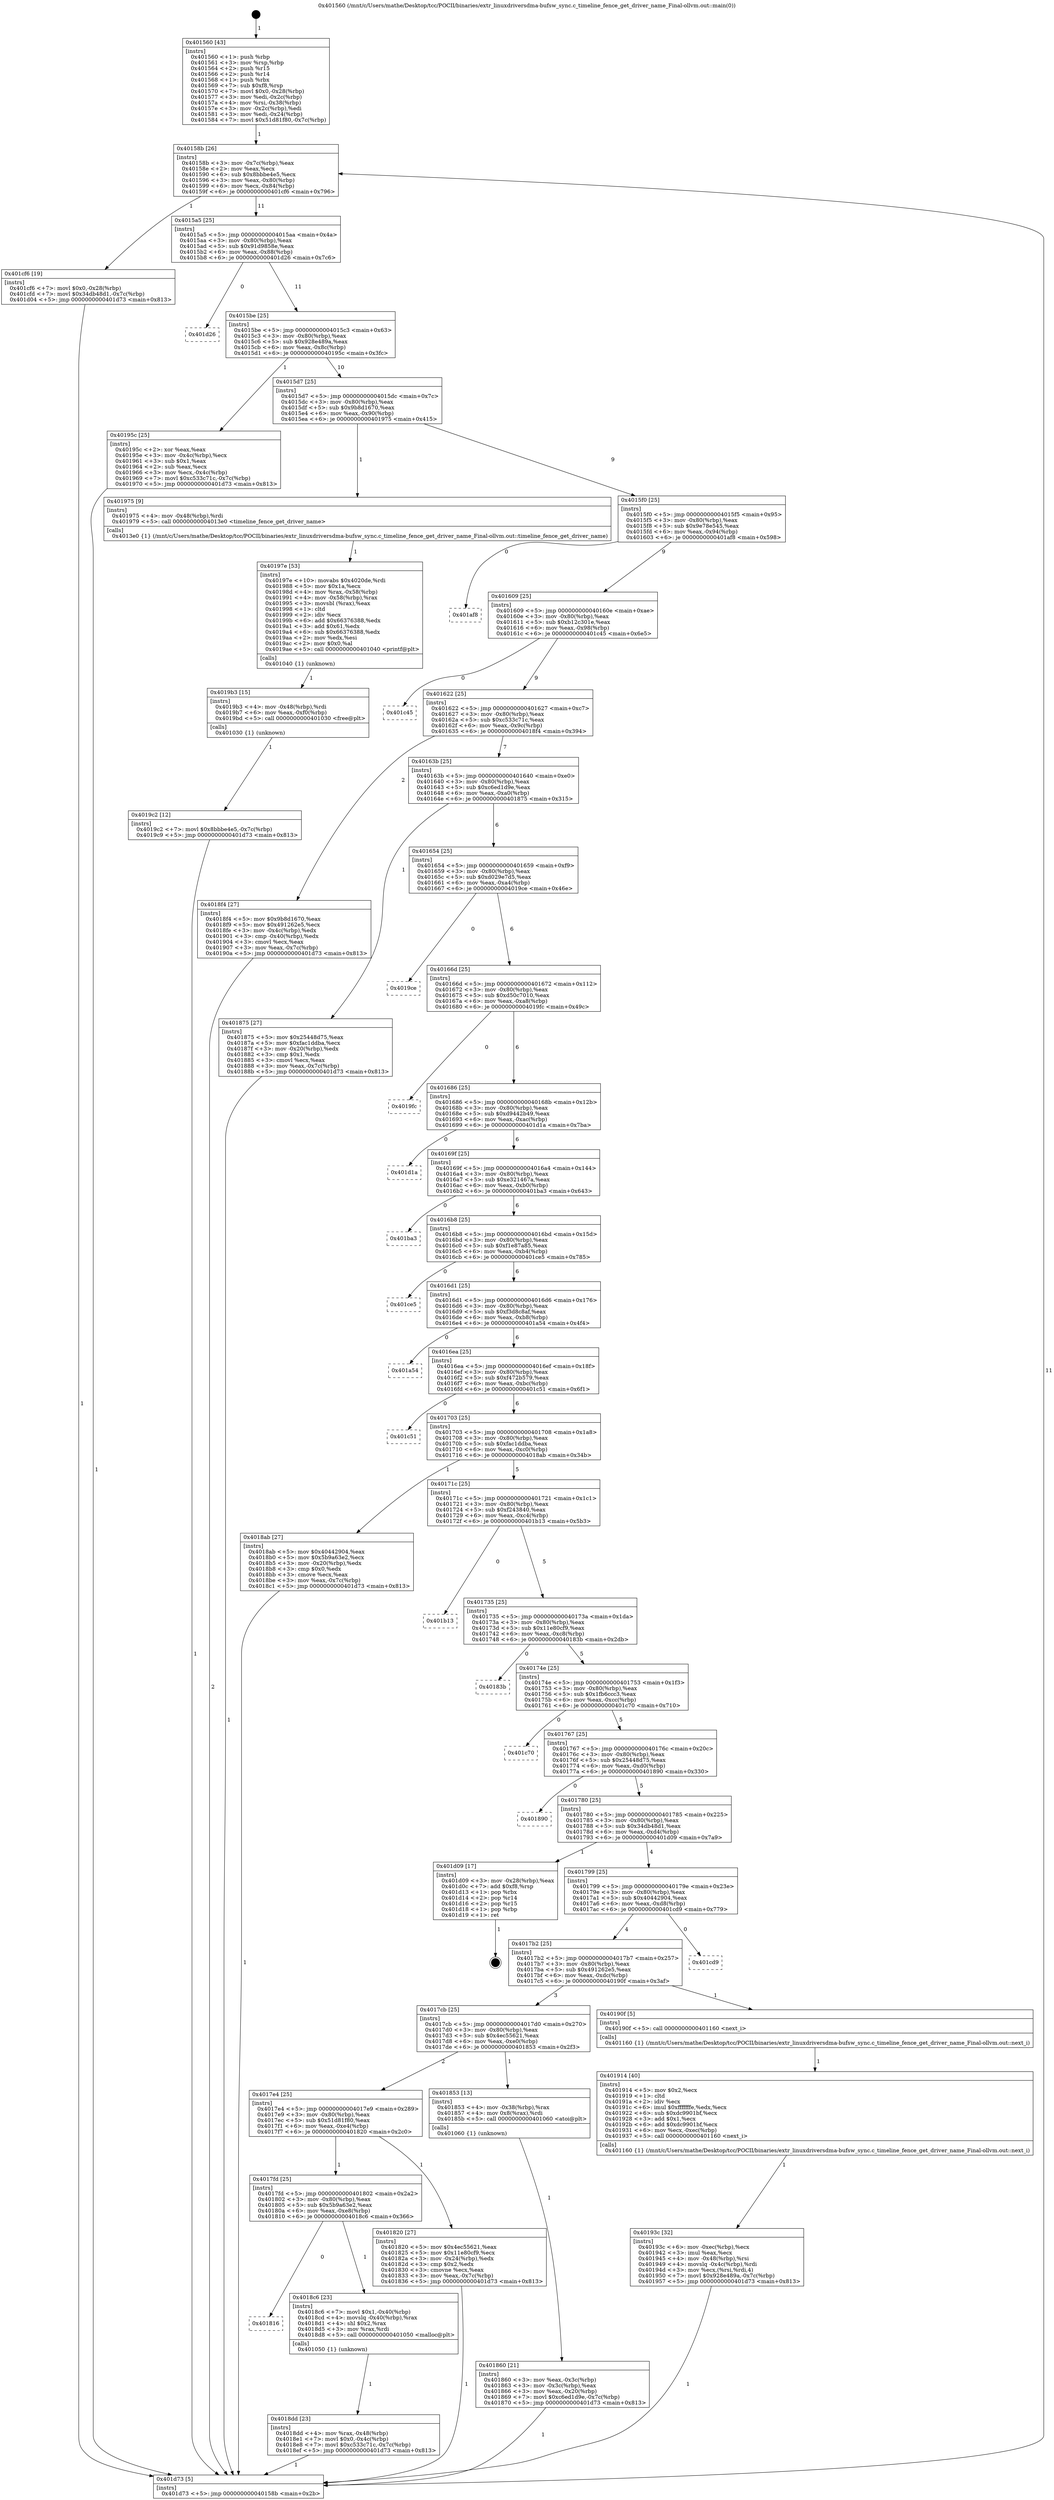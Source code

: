 digraph "0x401560" {
  label = "0x401560 (/mnt/c/Users/mathe/Desktop/tcc/POCII/binaries/extr_linuxdriversdma-bufsw_sync.c_timeline_fence_get_driver_name_Final-ollvm.out::main(0))"
  labelloc = "t"
  node[shape=record]

  Entry [label="",width=0.3,height=0.3,shape=circle,fillcolor=black,style=filled]
  "0x40158b" [label="{
     0x40158b [26]\l
     | [instrs]\l
     &nbsp;&nbsp;0x40158b \<+3\>: mov -0x7c(%rbp),%eax\l
     &nbsp;&nbsp;0x40158e \<+2\>: mov %eax,%ecx\l
     &nbsp;&nbsp;0x401590 \<+6\>: sub $0x8bbbe4e5,%ecx\l
     &nbsp;&nbsp;0x401596 \<+3\>: mov %eax,-0x80(%rbp)\l
     &nbsp;&nbsp;0x401599 \<+6\>: mov %ecx,-0x84(%rbp)\l
     &nbsp;&nbsp;0x40159f \<+6\>: je 0000000000401cf6 \<main+0x796\>\l
  }"]
  "0x401cf6" [label="{
     0x401cf6 [19]\l
     | [instrs]\l
     &nbsp;&nbsp;0x401cf6 \<+7\>: movl $0x0,-0x28(%rbp)\l
     &nbsp;&nbsp;0x401cfd \<+7\>: movl $0x34db48d1,-0x7c(%rbp)\l
     &nbsp;&nbsp;0x401d04 \<+5\>: jmp 0000000000401d73 \<main+0x813\>\l
  }"]
  "0x4015a5" [label="{
     0x4015a5 [25]\l
     | [instrs]\l
     &nbsp;&nbsp;0x4015a5 \<+5\>: jmp 00000000004015aa \<main+0x4a\>\l
     &nbsp;&nbsp;0x4015aa \<+3\>: mov -0x80(%rbp),%eax\l
     &nbsp;&nbsp;0x4015ad \<+5\>: sub $0x91d9858e,%eax\l
     &nbsp;&nbsp;0x4015b2 \<+6\>: mov %eax,-0x88(%rbp)\l
     &nbsp;&nbsp;0x4015b8 \<+6\>: je 0000000000401d26 \<main+0x7c6\>\l
  }"]
  Exit [label="",width=0.3,height=0.3,shape=circle,fillcolor=black,style=filled,peripheries=2]
  "0x401d26" [label="{
     0x401d26\l
  }", style=dashed]
  "0x4015be" [label="{
     0x4015be [25]\l
     | [instrs]\l
     &nbsp;&nbsp;0x4015be \<+5\>: jmp 00000000004015c3 \<main+0x63\>\l
     &nbsp;&nbsp;0x4015c3 \<+3\>: mov -0x80(%rbp),%eax\l
     &nbsp;&nbsp;0x4015c6 \<+5\>: sub $0x928e489a,%eax\l
     &nbsp;&nbsp;0x4015cb \<+6\>: mov %eax,-0x8c(%rbp)\l
     &nbsp;&nbsp;0x4015d1 \<+6\>: je 000000000040195c \<main+0x3fc\>\l
  }"]
  "0x4019c2" [label="{
     0x4019c2 [12]\l
     | [instrs]\l
     &nbsp;&nbsp;0x4019c2 \<+7\>: movl $0x8bbbe4e5,-0x7c(%rbp)\l
     &nbsp;&nbsp;0x4019c9 \<+5\>: jmp 0000000000401d73 \<main+0x813\>\l
  }"]
  "0x40195c" [label="{
     0x40195c [25]\l
     | [instrs]\l
     &nbsp;&nbsp;0x40195c \<+2\>: xor %eax,%eax\l
     &nbsp;&nbsp;0x40195e \<+3\>: mov -0x4c(%rbp),%ecx\l
     &nbsp;&nbsp;0x401961 \<+3\>: sub $0x1,%eax\l
     &nbsp;&nbsp;0x401964 \<+2\>: sub %eax,%ecx\l
     &nbsp;&nbsp;0x401966 \<+3\>: mov %ecx,-0x4c(%rbp)\l
     &nbsp;&nbsp;0x401969 \<+7\>: movl $0xc533c71c,-0x7c(%rbp)\l
     &nbsp;&nbsp;0x401970 \<+5\>: jmp 0000000000401d73 \<main+0x813\>\l
  }"]
  "0x4015d7" [label="{
     0x4015d7 [25]\l
     | [instrs]\l
     &nbsp;&nbsp;0x4015d7 \<+5\>: jmp 00000000004015dc \<main+0x7c\>\l
     &nbsp;&nbsp;0x4015dc \<+3\>: mov -0x80(%rbp),%eax\l
     &nbsp;&nbsp;0x4015df \<+5\>: sub $0x9b8d1670,%eax\l
     &nbsp;&nbsp;0x4015e4 \<+6\>: mov %eax,-0x90(%rbp)\l
     &nbsp;&nbsp;0x4015ea \<+6\>: je 0000000000401975 \<main+0x415\>\l
  }"]
  "0x4019b3" [label="{
     0x4019b3 [15]\l
     | [instrs]\l
     &nbsp;&nbsp;0x4019b3 \<+4\>: mov -0x48(%rbp),%rdi\l
     &nbsp;&nbsp;0x4019b7 \<+6\>: mov %eax,-0xf0(%rbp)\l
     &nbsp;&nbsp;0x4019bd \<+5\>: call 0000000000401030 \<free@plt\>\l
     | [calls]\l
     &nbsp;&nbsp;0x401030 \{1\} (unknown)\l
  }"]
  "0x401975" [label="{
     0x401975 [9]\l
     | [instrs]\l
     &nbsp;&nbsp;0x401975 \<+4\>: mov -0x48(%rbp),%rdi\l
     &nbsp;&nbsp;0x401979 \<+5\>: call 00000000004013e0 \<timeline_fence_get_driver_name\>\l
     | [calls]\l
     &nbsp;&nbsp;0x4013e0 \{1\} (/mnt/c/Users/mathe/Desktop/tcc/POCII/binaries/extr_linuxdriversdma-bufsw_sync.c_timeline_fence_get_driver_name_Final-ollvm.out::timeline_fence_get_driver_name)\l
  }"]
  "0x4015f0" [label="{
     0x4015f0 [25]\l
     | [instrs]\l
     &nbsp;&nbsp;0x4015f0 \<+5\>: jmp 00000000004015f5 \<main+0x95\>\l
     &nbsp;&nbsp;0x4015f5 \<+3\>: mov -0x80(%rbp),%eax\l
     &nbsp;&nbsp;0x4015f8 \<+5\>: sub $0x9e78e545,%eax\l
     &nbsp;&nbsp;0x4015fd \<+6\>: mov %eax,-0x94(%rbp)\l
     &nbsp;&nbsp;0x401603 \<+6\>: je 0000000000401af8 \<main+0x598\>\l
  }"]
  "0x40197e" [label="{
     0x40197e [53]\l
     | [instrs]\l
     &nbsp;&nbsp;0x40197e \<+10\>: movabs $0x4020de,%rdi\l
     &nbsp;&nbsp;0x401988 \<+5\>: mov $0x1a,%ecx\l
     &nbsp;&nbsp;0x40198d \<+4\>: mov %rax,-0x58(%rbp)\l
     &nbsp;&nbsp;0x401991 \<+4\>: mov -0x58(%rbp),%rax\l
     &nbsp;&nbsp;0x401995 \<+3\>: movsbl (%rax),%eax\l
     &nbsp;&nbsp;0x401998 \<+1\>: cltd\l
     &nbsp;&nbsp;0x401999 \<+2\>: idiv %ecx\l
     &nbsp;&nbsp;0x40199b \<+6\>: add $0x66376388,%edx\l
     &nbsp;&nbsp;0x4019a1 \<+3\>: add $0x61,%edx\l
     &nbsp;&nbsp;0x4019a4 \<+6\>: sub $0x66376388,%edx\l
     &nbsp;&nbsp;0x4019aa \<+2\>: mov %edx,%esi\l
     &nbsp;&nbsp;0x4019ac \<+2\>: mov $0x0,%al\l
     &nbsp;&nbsp;0x4019ae \<+5\>: call 0000000000401040 \<printf@plt\>\l
     | [calls]\l
     &nbsp;&nbsp;0x401040 \{1\} (unknown)\l
  }"]
  "0x401af8" [label="{
     0x401af8\l
  }", style=dashed]
  "0x401609" [label="{
     0x401609 [25]\l
     | [instrs]\l
     &nbsp;&nbsp;0x401609 \<+5\>: jmp 000000000040160e \<main+0xae\>\l
     &nbsp;&nbsp;0x40160e \<+3\>: mov -0x80(%rbp),%eax\l
     &nbsp;&nbsp;0x401611 \<+5\>: sub $0xb12c301e,%eax\l
     &nbsp;&nbsp;0x401616 \<+6\>: mov %eax,-0x98(%rbp)\l
     &nbsp;&nbsp;0x40161c \<+6\>: je 0000000000401c45 \<main+0x6e5\>\l
  }"]
  "0x40193c" [label="{
     0x40193c [32]\l
     | [instrs]\l
     &nbsp;&nbsp;0x40193c \<+6\>: mov -0xec(%rbp),%ecx\l
     &nbsp;&nbsp;0x401942 \<+3\>: imul %eax,%ecx\l
     &nbsp;&nbsp;0x401945 \<+4\>: mov -0x48(%rbp),%rsi\l
     &nbsp;&nbsp;0x401949 \<+4\>: movslq -0x4c(%rbp),%rdi\l
     &nbsp;&nbsp;0x40194d \<+3\>: mov %ecx,(%rsi,%rdi,4)\l
     &nbsp;&nbsp;0x401950 \<+7\>: movl $0x928e489a,-0x7c(%rbp)\l
     &nbsp;&nbsp;0x401957 \<+5\>: jmp 0000000000401d73 \<main+0x813\>\l
  }"]
  "0x401c45" [label="{
     0x401c45\l
  }", style=dashed]
  "0x401622" [label="{
     0x401622 [25]\l
     | [instrs]\l
     &nbsp;&nbsp;0x401622 \<+5\>: jmp 0000000000401627 \<main+0xc7\>\l
     &nbsp;&nbsp;0x401627 \<+3\>: mov -0x80(%rbp),%eax\l
     &nbsp;&nbsp;0x40162a \<+5\>: sub $0xc533c71c,%eax\l
     &nbsp;&nbsp;0x40162f \<+6\>: mov %eax,-0x9c(%rbp)\l
     &nbsp;&nbsp;0x401635 \<+6\>: je 00000000004018f4 \<main+0x394\>\l
  }"]
  "0x401914" [label="{
     0x401914 [40]\l
     | [instrs]\l
     &nbsp;&nbsp;0x401914 \<+5\>: mov $0x2,%ecx\l
     &nbsp;&nbsp;0x401919 \<+1\>: cltd\l
     &nbsp;&nbsp;0x40191a \<+2\>: idiv %ecx\l
     &nbsp;&nbsp;0x40191c \<+6\>: imul $0xfffffffe,%edx,%ecx\l
     &nbsp;&nbsp;0x401922 \<+6\>: sub $0xdc9901bf,%ecx\l
     &nbsp;&nbsp;0x401928 \<+3\>: add $0x1,%ecx\l
     &nbsp;&nbsp;0x40192b \<+6\>: add $0xdc9901bf,%ecx\l
     &nbsp;&nbsp;0x401931 \<+6\>: mov %ecx,-0xec(%rbp)\l
     &nbsp;&nbsp;0x401937 \<+5\>: call 0000000000401160 \<next_i\>\l
     | [calls]\l
     &nbsp;&nbsp;0x401160 \{1\} (/mnt/c/Users/mathe/Desktop/tcc/POCII/binaries/extr_linuxdriversdma-bufsw_sync.c_timeline_fence_get_driver_name_Final-ollvm.out::next_i)\l
  }"]
  "0x4018f4" [label="{
     0x4018f4 [27]\l
     | [instrs]\l
     &nbsp;&nbsp;0x4018f4 \<+5\>: mov $0x9b8d1670,%eax\l
     &nbsp;&nbsp;0x4018f9 \<+5\>: mov $0x491262e5,%ecx\l
     &nbsp;&nbsp;0x4018fe \<+3\>: mov -0x4c(%rbp),%edx\l
     &nbsp;&nbsp;0x401901 \<+3\>: cmp -0x40(%rbp),%edx\l
     &nbsp;&nbsp;0x401904 \<+3\>: cmovl %ecx,%eax\l
     &nbsp;&nbsp;0x401907 \<+3\>: mov %eax,-0x7c(%rbp)\l
     &nbsp;&nbsp;0x40190a \<+5\>: jmp 0000000000401d73 \<main+0x813\>\l
  }"]
  "0x40163b" [label="{
     0x40163b [25]\l
     | [instrs]\l
     &nbsp;&nbsp;0x40163b \<+5\>: jmp 0000000000401640 \<main+0xe0\>\l
     &nbsp;&nbsp;0x401640 \<+3\>: mov -0x80(%rbp),%eax\l
     &nbsp;&nbsp;0x401643 \<+5\>: sub $0xc6ed1d9e,%eax\l
     &nbsp;&nbsp;0x401648 \<+6\>: mov %eax,-0xa0(%rbp)\l
     &nbsp;&nbsp;0x40164e \<+6\>: je 0000000000401875 \<main+0x315\>\l
  }"]
  "0x4018dd" [label="{
     0x4018dd [23]\l
     | [instrs]\l
     &nbsp;&nbsp;0x4018dd \<+4\>: mov %rax,-0x48(%rbp)\l
     &nbsp;&nbsp;0x4018e1 \<+7\>: movl $0x0,-0x4c(%rbp)\l
     &nbsp;&nbsp;0x4018e8 \<+7\>: movl $0xc533c71c,-0x7c(%rbp)\l
     &nbsp;&nbsp;0x4018ef \<+5\>: jmp 0000000000401d73 \<main+0x813\>\l
  }"]
  "0x401875" [label="{
     0x401875 [27]\l
     | [instrs]\l
     &nbsp;&nbsp;0x401875 \<+5\>: mov $0x25448d75,%eax\l
     &nbsp;&nbsp;0x40187a \<+5\>: mov $0xfac1ddba,%ecx\l
     &nbsp;&nbsp;0x40187f \<+3\>: mov -0x20(%rbp),%edx\l
     &nbsp;&nbsp;0x401882 \<+3\>: cmp $0x1,%edx\l
     &nbsp;&nbsp;0x401885 \<+3\>: cmovl %ecx,%eax\l
     &nbsp;&nbsp;0x401888 \<+3\>: mov %eax,-0x7c(%rbp)\l
     &nbsp;&nbsp;0x40188b \<+5\>: jmp 0000000000401d73 \<main+0x813\>\l
  }"]
  "0x401654" [label="{
     0x401654 [25]\l
     | [instrs]\l
     &nbsp;&nbsp;0x401654 \<+5\>: jmp 0000000000401659 \<main+0xf9\>\l
     &nbsp;&nbsp;0x401659 \<+3\>: mov -0x80(%rbp),%eax\l
     &nbsp;&nbsp;0x40165c \<+5\>: sub $0xd029e7d5,%eax\l
     &nbsp;&nbsp;0x401661 \<+6\>: mov %eax,-0xa4(%rbp)\l
     &nbsp;&nbsp;0x401667 \<+6\>: je 00000000004019ce \<main+0x46e\>\l
  }"]
  "0x401816" [label="{
     0x401816\l
  }", style=dashed]
  "0x4019ce" [label="{
     0x4019ce\l
  }", style=dashed]
  "0x40166d" [label="{
     0x40166d [25]\l
     | [instrs]\l
     &nbsp;&nbsp;0x40166d \<+5\>: jmp 0000000000401672 \<main+0x112\>\l
     &nbsp;&nbsp;0x401672 \<+3\>: mov -0x80(%rbp),%eax\l
     &nbsp;&nbsp;0x401675 \<+5\>: sub $0xd50c7010,%eax\l
     &nbsp;&nbsp;0x40167a \<+6\>: mov %eax,-0xa8(%rbp)\l
     &nbsp;&nbsp;0x401680 \<+6\>: je 00000000004019fc \<main+0x49c\>\l
  }"]
  "0x4018c6" [label="{
     0x4018c6 [23]\l
     | [instrs]\l
     &nbsp;&nbsp;0x4018c6 \<+7\>: movl $0x1,-0x40(%rbp)\l
     &nbsp;&nbsp;0x4018cd \<+4\>: movslq -0x40(%rbp),%rax\l
     &nbsp;&nbsp;0x4018d1 \<+4\>: shl $0x2,%rax\l
     &nbsp;&nbsp;0x4018d5 \<+3\>: mov %rax,%rdi\l
     &nbsp;&nbsp;0x4018d8 \<+5\>: call 0000000000401050 \<malloc@plt\>\l
     | [calls]\l
     &nbsp;&nbsp;0x401050 \{1\} (unknown)\l
  }"]
  "0x4019fc" [label="{
     0x4019fc\l
  }", style=dashed]
  "0x401686" [label="{
     0x401686 [25]\l
     | [instrs]\l
     &nbsp;&nbsp;0x401686 \<+5\>: jmp 000000000040168b \<main+0x12b\>\l
     &nbsp;&nbsp;0x40168b \<+3\>: mov -0x80(%rbp),%eax\l
     &nbsp;&nbsp;0x40168e \<+5\>: sub $0xd9442b49,%eax\l
     &nbsp;&nbsp;0x401693 \<+6\>: mov %eax,-0xac(%rbp)\l
     &nbsp;&nbsp;0x401699 \<+6\>: je 0000000000401d1a \<main+0x7ba\>\l
  }"]
  "0x401860" [label="{
     0x401860 [21]\l
     | [instrs]\l
     &nbsp;&nbsp;0x401860 \<+3\>: mov %eax,-0x3c(%rbp)\l
     &nbsp;&nbsp;0x401863 \<+3\>: mov -0x3c(%rbp),%eax\l
     &nbsp;&nbsp;0x401866 \<+3\>: mov %eax,-0x20(%rbp)\l
     &nbsp;&nbsp;0x401869 \<+7\>: movl $0xc6ed1d9e,-0x7c(%rbp)\l
     &nbsp;&nbsp;0x401870 \<+5\>: jmp 0000000000401d73 \<main+0x813\>\l
  }"]
  "0x401d1a" [label="{
     0x401d1a\l
  }", style=dashed]
  "0x40169f" [label="{
     0x40169f [25]\l
     | [instrs]\l
     &nbsp;&nbsp;0x40169f \<+5\>: jmp 00000000004016a4 \<main+0x144\>\l
     &nbsp;&nbsp;0x4016a4 \<+3\>: mov -0x80(%rbp),%eax\l
     &nbsp;&nbsp;0x4016a7 \<+5\>: sub $0xe321467a,%eax\l
     &nbsp;&nbsp;0x4016ac \<+6\>: mov %eax,-0xb0(%rbp)\l
     &nbsp;&nbsp;0x4016b2 \<+6\>: je 0000000000401ba3 \<main+0x643\>\l
  }"]
  "0x401560" [label="{
     0x401560 [43]\l
     | [instrs]\l
     &nbsp;&nbsp;0x401560 \<+1\>: push %rbp\l
     &nbsp;&nbsp;0x401561 \<+3\>: mov %rsp,%rbp\l
     &nbsp;&nbsp;0x401564 \<+2\>: push %r15\l
     &nbsp;&nbsp;0x401566 \<+2\>: push %r14\l
     &nbsp;&nbsp;0x401568 \<+1\>: push %rbx\l
     &nbsp;&nbsp;0x401569 \<+7\>: sub $0xf8,%rsp\l
     &nbsp;&nbsp;0x401570 \<+7\>: movl $0x0,-0x28(%rbp)\l
     &nbsp;&nbsp;0x401577 \<+3\>: mov %edi,-0x2c(%rbp)\l
     &nbsp;&nbsp;0x40157a \<+4\>: mov %rsi,-0x38(%rbp)\l
     &nbsp;&nbsp;0x40157e \<+3\>: mov -0x2c(%rbp),%edi\l
     &nbsp;&nbsp;0x401581 \<+3\>: mov %edi,-0x24(%rbp)\l
     &nbsp;&nbsp;0x401584 \<+7\>: movl $0x51d81f80,-0x7c(%rbp)\l
  }"]
  "0x401ba3" [label="{
     0x401ba3\l
  }", style=dashed]
  "0x4016b8" [label="{
     0x4016b8 [25]\l
     | [instrs]\l
     &nbsp;&nbsp;0x4016b8 \<+5\>: jmp 00000000004016bd \<main+0x15d\>\l
     &nbsp;&nbsp;0x4016bd \<+3\>: mov -0x80(%rbp),%eax\l
     &nbsp;&nbsp;0x4016c0 \<+5\>: sub $0xf1e87a85,%eax\l
     &nbsp;&nbsp;0x4016c5 \<+6\>: mov %eax,-0xb4(%rbp)\l
     &nbsp;&nbsp;0x4016cb \<+6\>: je 0000000000401ce5 \<main+0x785\>\l
  }"]
  "0x401d73" [label="{
     0x401d73 [5]\l
     | [instrs]\l
     &nbsp;&nbsp;0x401d73 \<+5\>: jmp 000000000040158b \<main+0x2b\>\l
  }"]
  "0x401ce5" [label="{
     0x401ce5\l
  }", style=dashed]
  "0x4016d1" [label="{
     0x4016d1 [25]\l
     | [instrs]\l
     &nbsp;&nbsp;0x4016d1 \<+5\>: jmp 00000000004016d6 \<main+0x176\>\l
     &nbsp;&nbsp;0x4016d6 \<+3\>: mov -0x80(%rbp),%eax\l
     &nbsp;&nbsp;0x4016d9 \<+5\>: sub $0xf3d8c8af,%eax\l
     &nbsp;&nbsp;0x4016de \<+6\>: mov %eax,-0xb8(%rbp)\l
     &nbsp;&nbsp;0x4016e4 \<+6\>: je 0000000000401a54 \<main+0x4f4\>\l
  }"]
  "0x4017fd" [label="{
     0x4017fd [25]\l
     | [instrs]\l
     &nbsp;&nbsp;0x4017fd \<+5\>: jmp 0000000000401802 \<main+0x2a2\>\l
     &nbsp;&nbsp;0x401802 \<+3\>: mov -0x80(%rbp),%eax\l
     &nbsp;&nbsp;0x401805 \<+5\>: sub $0x5b9a63e2,%eax\l
     &nbsp;&nbsp;0x40180a \<+6\>: mov %eax,-0xe8(%rbp)\l
     &nbsp;&nbsp;0x401810 \<+6\>: je 00000000004018c6 \<main+0x366\>\l
  }"]
  "0x401a54" [label="{
     0x401a54\l
  }", style=dashed]
  "0x4016ea" [label="{
     0x4016ea [25]\l
     | [instrs]\l
     &nbsp;&nbsp;0x4016ea \<+5\>: jmp 00000000004016ef \<main+0x18f\>\l
     &nbsp;&nbsp;0x4016ef \<+3\>: mov -0x80(%rbp),%eax\l
     &nbsp;&nbsp;0x4016f2 \<+5\>: sub $0xf472b579,%eax\l
     &nbsp;&nbsp;0x4016f7 \<+6\>: mov %eax,-0xbc(%rbp)\l
     &nbsp;&nbsp;0x4016fd \<+6\>: je 0000000000401c51 \<main+0x6f1\>\l
  }"]
  "0x401820" [label="{
     0x401820 [27]\l
     | [instrs]\l
     &nbsp;&nbsp;0x401820 \<+5\>: mov $0x4ec55621,%eax\l
     &nbsp;&nbsp;0x401825 \<+5\>: mov $0x11e80cf9,%ecx\l
     &nbsp;&nbsp;0x40182a \<+3\>: mov -0x24(%rbp),%edx\l
     &nbsp;&nbsp;0x40182d \<+3\>: cmp $0x2,%edx\l
     &nbsp;&nbsp;0x401830 \<+3\>: cmovne %ecx,%eax\l
     &nbsp;&nbsp;0x401833 \<+3\>: mov %eax,-0x7c(%rbp)\l
     &nbsp;&nbsp;0x401836 \<+5\>: jmp 0000000000401d73 \<main+0x813\>\l
  }"]
  "0x401c51" [label="{
     0x401c51\l
  }", style=dashed]
  "0x401703" [label="{
     0x401703 [25]\l
     | [instrs]\l
     &nbsp;&nbsp;0x401703 \<+5\>: jmp 0000000000401708 \<main+0x1a8\>\l
     &nbsp;&nbsp;0x401708 \<+3\>: mov -0x80(%rbp),%eax\l
     &nbsp;&nbsp;0x40170b \<+5\>: sub $0xfac1ddba,%eax\l
     &nbsp;&nbsp;0x401710 \<+6\>: mov %eax,-0xc0(%rbp)\l
     &nbsp;&nbsp;0x401716 \<+6\>: je 00000000004018ab \<main+0x34b\>\l
  }"]
  "0x4017e4" [label="{
     0x4017e4 [25]\l
     | [instrs]\l
     &nbsp;&nbsp;0x4017e4 \<+5\>: jmp 00000000004017e9 \<main+0x289\>\l
     &nbsp;&nbsp;0x4017e9 \<+3\>: mov -0x80(%rbp),%eax\l
     &nbsp;&nbsp;0x4017ec \<+5\>: sub $0x51d81f80,%eax\l
     &nbsp;&nbsp;0x4017f1 \<+6\>: mov %eax,-0xe4(%rbp)\l
     &nbsp;&nbsp;0x4017f7 \<+6\>: je 0000000000401820 \<main+0x2c0\>\l
  }"]
  "0x4018ab" [label="{
     0x4018ab [27]\l
     | [instrs]\l
     &nbsp;&nbsp;0x4018ab \<+5\>: mov $0x40442904,%eax\l
     &nbsp;&nbsp;0x4018b0 \<+5\>: mov $0x5b9a63e2,%ecx\l
     &nbsp;&nbsp;0x4018b5 \<+3\>: mov -0x20(%rbp),%edx\l
     &nbsp;&nbsp;0x4018b8 \<+3\>: cmp $0x0,%edx\l
     &nbsp;&nbsp;0x4018bb \<+3\>: cmove %ecx,%eax\l
     &nbsp;&nbsp;0x4018be \<+3\>: mov %eax,-0x7c(%rbp)\l
     &nbsp;&nbsp;0x4018c1 \<+5\>: jmp 0000000000401d73 \<main+0x813\>\l
  }"]
  "0x40171c" [label="{
     0x40171c [25]\l
     | [instrs]\l
     &nbsp;&nbsp;0x40171c \<+5\>: jmp 0000000000401721 \<main+0x1c1\>\l
     &nbsp;&nbsp;0x401721 \<+3\>: mov -0x80(%rbp),%eax\l
     &nbsp;&nbsp;0x401724 \<+5\>: sub $0xf243840,%eax\l
     &nbsp;&nbsp;0x401729 \<+6\>: mov %eax,-0xc4(%rbp)\l
     &nbsp;&nbsp;0x40172f \<+6\>: je 0000000000401b13 \<main+0x5b3\>\l
  }"]
  "0x401853" [label="{
     0x401853 [13]\l
     | [instrs]\l
     &nbsp;&nbsp;0x401853 \<+4\>: mov -0x38(%rbp),%rax\l
     &nbsp;&nbsp;0x401857 \<+4\>: mov 0x8(%rax),%rdi\l
     &nbsp;&nbsp;0x40185b \<+5\>: call 0000000000401060 \<atoi@plt\>\l
     | [calls]\l
     &nbsp;&nbsp;0x401060 \{1\} (unknown)\l
  }"]
  "0x401b13" [label="{
     0x401b13\l
  }", style=dashed]
  "0x401735" [label="{
     0x401735 [25]\l
     | [instrs]\l
     &nbsp;&nbsp;0x401735 \<+5\>: jmp 000000000040173a \<main+0x1da\>\l
     &nbsp;&nbsp;0x40173a \<+3\>: mov -0x80(%rbp),%eax\l
     &nbsp;&nbsp;0x40173d \<+5\>: sub $0x11e80cf9,%eax\l
     &nbsp;&nbsp;0x401742 \<+6\>: mov %eax,-0xc8(%rbp)\l
     &nbsp;&nbsp;0x401748 \<+6\>: je 000000000040183b \<main+0x2db\>\l
  }"]
  "0x4017cb" [label="{
     0x4017cb [25]\l
     | [instrs]\l
     &nbsp;&nbsp;0x4017cb \<+5\>: jmp 00000000004017d0 \<main+0x270\>\l
     &nbsp;&nbsp;0x4017d0 \<+3\>: mov -0x80(%rbp),%eax\l
     &nbsp;&nbsp;0x4017d3 \<+5\>: sub $0x4ec55621,%eax\l
     &nbsp;&nbsp;0x4017d8 \<+6\>: mov %eax,-0xe0(%rbp)\l
     &nbsp;&nbsp;0x4017de \<+6\>: je 0000000000401853 \<main+0x2f3\>\l
  }"]
  "0x40183b" [label="{
     0x40183b\l
  }", style=dashed]
  "0x40174e" [label="{
     0x40174e [25]\l
     | [instrs]\l
     &nbsp;&nbsp;0x40174e \<+5\>: jmp 0000000000401753 \<main+0x1f3\>\l
     &nbsp;&nbsp;0x401753 \<+3\>: mov -0x80(%rbp),%eax\l
     &nbsp;&nbsp;0x401756 \<+5\>: sub $0x1fb6ccc3,%eax\l
     &nbsp;&nbsp;0x40175b \<+6\>: mov %eax,-0xcc(%rbp)\l
     &nbsp;&nbsp;0x401761 \<+6\>: je 0000000000401c70 \<main+0x710\>\l
  }"]
  "0x40190f" [label="{
     0x40190f [5]\l
     | [instrs]\l
     &nbsp;&nbsp;0x40190f \<+5\>: call 0000000000401160 \<next_i\>\l
     | [calls]\l
     &nbsp;&nbsp;0x401160 \{1\} (/mnt/c/Users/mathe/Desktop/tcc/POCII/binaries/extr_linuxdriversdma-bufsw_sync.c_timeline_fence_get_driver_name_Final-ollvm.out::next_i)\l
  }"]
  "0x401c70" [label="{
     0x401c70\l
  }", style=dashed]
  "0x401767" [label="{
     0x401767 [25]\l
     | [instrs]\l
     &nbsp;&nbsp;0x401767 \<+5\>: jmp 000000000040176c \<main+0x20c\>\l
     &nbsp;&nbsp;0x40176c \<+3\>: mov -0x80(%rbp),%eax\l
     &nbsp;&nbsp;0x40176f \<+5\>: sub $0x25448d75,%eax\l
     &nbsp;&nbsp;0x401774 \<+6\>: mov %eax,-0xd0(%rbp)\l
     &nbsp;&nbsp;0x40177a \<+6\>: je 0000000000401890 \<main+0x330\>\l
  }"]
  "0x4017b2" [label="{
     0x4017b2 [25]\l
     | [instrs]\l
     &nbsp;&nbsp;0x4017b2 \<+5\>: jmp 00000000004017b7 \<main+0x257\>\l
     &nbsp;&nbsp;0x4017b7 \<+3\>: mov -0x80(%rbp),%eax\l
     &nbsp;&nbsp;0x4017ba \<+5\>: sub $0x491262e5,%eax\l
     &nbsp;&nbsp;0x4017bf \<+6\>: mov %eax,-0xdc(%rbp)\l
     &nbsp;&nbsp;0x4017c5 \<+6\>: je 000000000040190f \<main+0x3af\>\l
  }"]
  "0x401890" [label="{
     0x401890\l
  }", style=dashed]
  "0x401780" [label="{
     0x401780 [25]\l
     | [instrs]\l
     &nbsp;&nbsp;0x401780 \<+5\>: jmp 0000000000401785 \<main+0x225\>\l
     &nbsp;&nbsp;0x401785 \<+3\>: mov -0x80(%rbp),%eax\l
     &nbsp;&nbsp;0x401788 \<+5\>: sub $0x34db48d1,%eax\l
     &nbsp;&nbsp;0x40178d \<+6\>: mov %eax,-0xd4(%rbp)\l
     &nbsp;&nbsp;0x401793 \<+6\>: je 0000000000401d09 \<main+0x7a9\>\l
  }"]
  "0x401cd9" [label="{
     0x401cd9\l
  }", style=dashed]
  "0x401d09" [label="{
     0x401d09 [17]\l
     | [instrs]\l
     &nbsp;&nbsp;0x401d09 \<+3\>: mov -0x28(%rbp),%eax\l
     &nbsp;&nbsp;0x401d0c \<+7\>: add $0xf8,%rsp\l
     &nbsp;&nbsp;0x401d13 \<+1\>: pop %rbx\l
     &nbsp;&nbsp;0x401d14 \<+2\>: pop %r14\l
     &nbsp;&nbsp;0x401d16 \<+2\>: pop %r15\l
     &nbsp;&nbsp;0x401d18 \<+1\>: pop %rbp\l
     &nbsp;&nbsp;0x401d19 \<+1\>: ret\l
  }"]
  "0x401799" [label="{
     0x401799 [25]\l
     | [instrs]\l
     &nbsp;&nbsp;0x401799 \<+5\>: jmp 000000000040179e \<main+0x23e\>\l
     &nbsp;&nbsp;0x40179e \<+3\>: mov -0x80(%rbp),%eax\l
     &nbsp;&nbsp;0x4017a1 \<+5\>: sub $0x40442904,%eax\l
     &nbsp;&nbsp;0x4017a6 \<+6\>: mov %eax,-0xd8(%rbp)\l
     &nbsp;&nbsp;0x4017ac \<+6\>: je 0000000000401cd9 \<main+0x779\>\l
  }"]
  Entry -> "0x401560" [label=" 1"]
  "0x40158b" -> "0x401cf6" [label=" 1"]
  "0x40158b" -> "0x4015a5" [label=" 11"]
  "0x401d09" -> Exit [label=" 1"]
  "0x4015a5" -> "0x401d26" [label=" 0"]
  "0x4015a5" -> "0x4015be" [label=" 11"]
  "0x401cf6" -> "0x401d73" [label=" 1"]
  "0x4015be" -> "0x40195c" [label=" 1"]
  "0x4015be" -> "0x4015d7" [label=" 10"]
  "0x4019c2" -> "0x401d73" [label=" 1"]
  "0x4015d7" -> "0x401975" [label=" 1"]
  "0x4015d7" -> "0x4015f0" [label=" 9"]
  "0x4019b3" -> "0x4019c2" [label=" 1"]
  "0x4015f0" -> "0x401af8" [label=" 0"]
  "0x4015f0" -> "0x401609" [label=" 9"]
  "0x40197e" -> "0x4019b3" [label=" 1"]
  "0x401609" -> "0x401c45" [label=" 0"]
  "0x401609" -> "0x401622" [label=" 9"]
  "0x401975" -> "0x40197e" [label=" 1"]
  "0x401622" -> "0x4018f4" [label=" 2"]
  "0x401622" -> "0x40163b" [label=" 7"]
  "0x40195c" -> "0x401d73" [label=" 1"]
  "0x40163b" -> "0x401875" [label=" 1"]
  "0x40163b" -> "0x401654" [label=" 6"]
  "0x40193c" -> "0x401d73" [label=" 1"]
  "0x401654" -> "0x4019ce" [label=" 0"]
  "0x401654" -> "0x40166d" [label=" 6"]
  "0x401914" -> "0x40193c" [label=" 1"]
  "0x40166d" -> "0x4019fc" [label=" 0"]
  "0x40166d" -> "0x401686" [label=" 6"]
  "0x40190f" -> "0x401914" [label=" 1"]
  "0x401686" -> "0x401d1a" [label=" 0"]
  "0x401686" -> "0x40169f" [label=" 6"]
  "0x4018dd" -> "0x401d73" [label=" 1"]
  "0x40169f" -> "0x401ba3" [label=" 0"]
  "0x40169f" -> "0x4016b8" [label=" 6"]
  "0x4018c6" -> "0x4018dd" [label=" 1"]
  "0x4016b8" -> "0x401ce5" [label=" 0"]
  "0x4016b8" -> "0x4016d1" [label=" 6"]
  "0x4017fd" -> "0x401816" [label=" 0"]
  "0x4016d1" -> "0x401a54" [label=" 0"]
  "0x4016d1" -> "0x4016ea" [label=" 6"]
  "0x4017fd" -> "0x4018c6" [label=" 1"]
  "0x4016ea" -> "0x401c51" [label=" 0"]
  "0x4016ea" -> "0x401703" [label=" 6"]
  "0x4018f4" -> "0x401d73" [label=" 2"]
  "0x401703" -> "0x4018ab" [label=" 1"]
  "0x401703" -> "0x40171c" [label=" 5"]
  "0x401875" -> "0x401d73" [label=" 1"]
  "0x40171c" -> "0x401b13" [label=" 0"]
  "0x40171c" -> "0x401735" [label=" 5"]
  "0x401860" -> "0x401d73" [label=" 1"]
  "0x401735" -> "0x40183b" [label=" 0"]
  "0x401735" -> "0x40174e" [label=" 5"]
  "0x401d73" -> "0x40158b" [label=" 11"]
  "0x40174e" -> "0x401c70" [label=" 0"]
  "0x40174e" -> "0x401767" [label=" 5"]
  "0x401560" -> "0x40158b" [label=" 1"]
  "0x401767" -> "0x401890" [label=" 0"]
  "0x401767" -> "0x401780" [label=" 5"]
  "0x4017e4" -> "0x4017fd" [label=" 1"]
  "0x401780" -> "0x401d09" [label=" 1"]
  "0x401780" -> "0x401799" [label=" 4"]
  "0x4017e4" -> "0x401820" [label=" 1"]
  "0x401799" -> "0x401cd9" [label=" 0"]
  "0x401799" -> "0x4017b2" [label=" 4"]
  "0x401820" -> "0x401d73" [label=" 1"]
  "0x4017b2" -> "0x40190f" [label=" 1"]
  "0x4017b2" -> "0x4017cb" [label=" 3"]
  "0x401853" -> "0x401860" [label=" 1"]
  "0x4017cb" -> "0x401853" [label=" 1"]
  "0x4017cb" -> "0x4017e4" [label=" 2"]
  "0x4018ab" -> "0x401d73" [label=" 1"]
}
